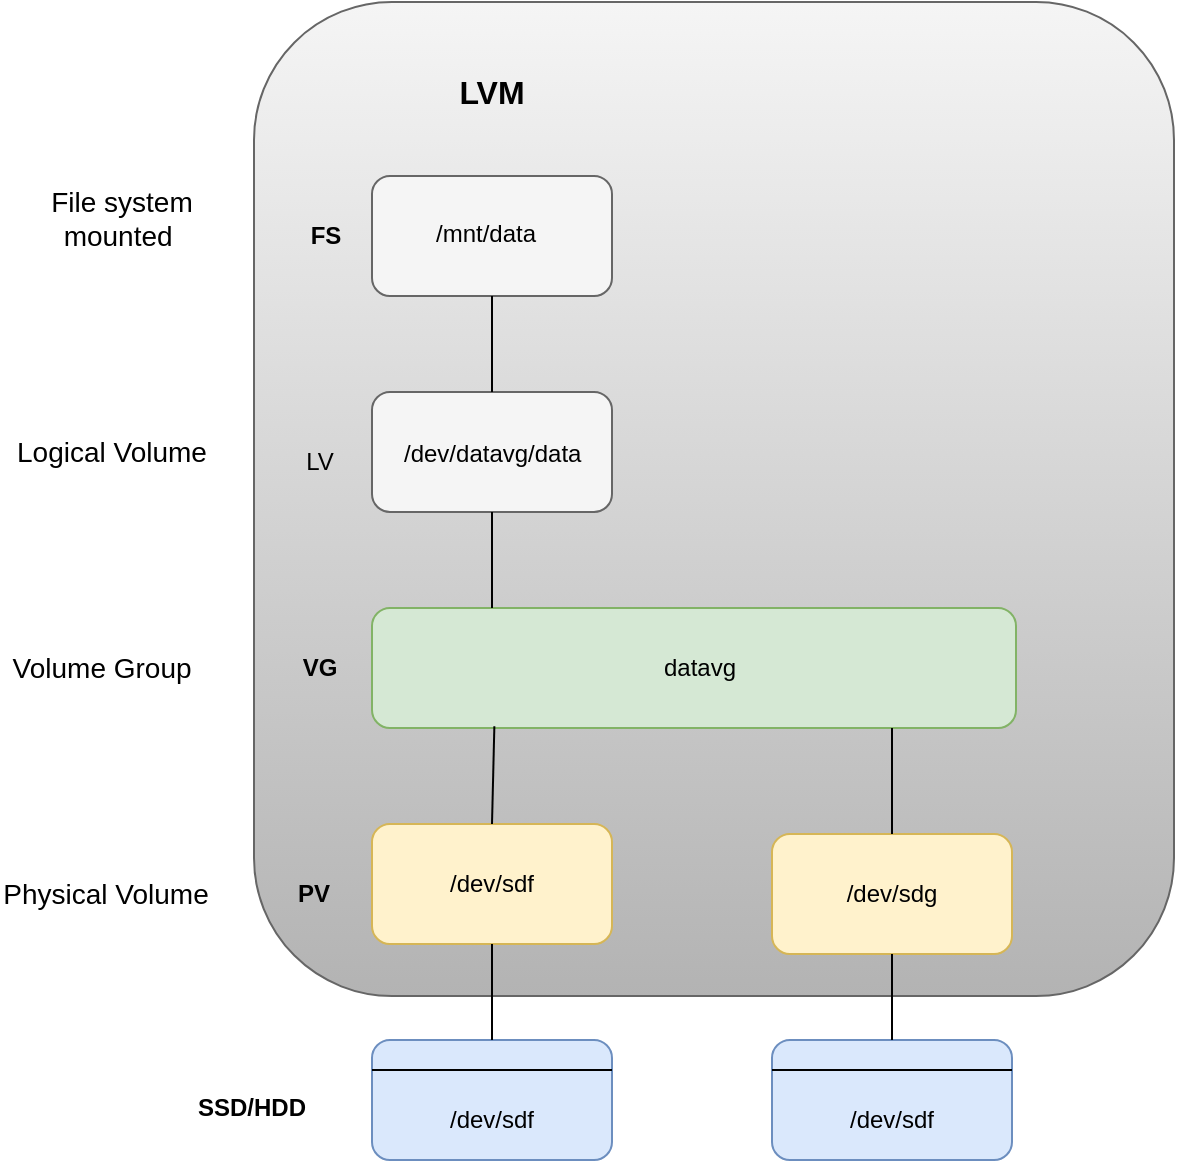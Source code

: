 <mxfile version="26.2.14">
  <diagram name="LVM" id="Ut6gwHITRbPvM9ZYhPMe">
    <mxGraphModel dx="828" dy="431" grid="0" gridSize="10" guides="1" tooltips="1" connect="1" arrows="1" fold="1" page="1" pageScale="1" pageWidth="2339" pageHeight="3300" math="0" shadow="0">
      <root>
        <mxCell id="0" />
        <mxCell id="1" parent="0" />
        <mxCell id="_Cuo3YtZDDsTVNnbeW_u-15" value="" style="rounded=1;whiteSpace=wrap;html=1;fillColor=#f5f5f5;gradientColor=#b3b3b3;strokeColor=#666666;" vertex="1" parent="1">
          <mxGeometry x="372" y="167" width="460" height="497" as="geometry" />
        </mxCell>
        <mxCell id="_Cuo3YtZDDsTVNnbeW_u-1" value="" style="rounded=1;whiteSpace=wrap;html=1;fillColor=#dae8fc;strokeColor=#6c8ebf;" vertex="1" parent="1">
          <mxGeometry x="431" y="686" width="120" height="60" as="geometry" />
        </mxCell>
        <mxCell id="_Cuo3YtZDDsTVNnbeW_u-2" value="" style="endArrow=none;html=1;rounded=0;exitX=0;exitY=0.25;exitDx=0;exitDy=0;entryX=1;entryY=0.25;entryDx=0;entryDy=0;" edge="1" parent="1" source="_Cuo3YtZDDsTVNnbeW_u-1" target="_Cuo3YtZDDsTVNnbeW_u-1">
          <mxGeometry width="50" height="50" relative="1" as="geometry">
            <mxPoint x="811" y="645" as="sourcePoint" />
            <mxPoint x="861" y="595" as="targetPoint" />
          </mxGeometry>
        </mxCell>
        <mxCell id="_Cuo3YtZDDsTVNnbeW_u-3" value="" style="rounded=1;whiteSpace=wrap;html=1;fillColor=#dae8fc;strokeColor=#6c8ebf;" vertex="1" parent="1">
          <mxGeometry x="631" y="686" width="120" height="60" as="geometry" />
        </mxCell>
        <mxCell id="_Cuo3YtZDDsTVNnbeW_u-4" value="" style="endArrow=none;html=1;rounded=0;exitX=0;exitY=0.25;exitDx=0;exitDy=0;entryX=1;entryY=0.25;entryDx=0;entryDy=0;" edge="1" parent="1" source="_Cuo3YtZDDsTVNnbeW_u-3" target="_Cuo3YtZDDsTVNnbeW_u-3">
          <mxGeometry width="50" height="50" relative="1" as="geometry">
            <mxPoint x="1011" y="645" as="sourcePoint" />
            <mxPoint x="1061" y="595" as="targetPoint" />
          </mxGeometry>
        </mxCell>
        <mxCell id="_Cuo3YtZDDsTVNnbeW_u-5" value="" style="rounded=1;whiteSpace=wrap;html=1;fillColor=#fff2cc;strokeColor=#d6b656;" vertex="1" parent="1">
          <mxGeometry x="431" y="578" width="120" height="60" as="geometry" />
        </mxCell>
        <mxCell id="_Cuo3YtZDDsTVNnbeW_u-6" value="" style="endArrow=none;html=1;rounded=0;exitX=0.5;exitY=0;exitDx=0;exitDy=0;entryX=0.5;entryY=1;entryDx=0;entryDy=0;" edge="1" parent="1" source="_Cuo3YtZDDsTVNnbeW_u-1" target="_Cuo3YtZDDsTVNnbeW_u-5">
          <mxGeometry width="50" height="50" relative="1" as="geometry">
            <mxPoint x="811" y="645" as="sourcePoint" />
            <mxPoint x="861" y="595" as="targetPoint" />
          </mxGeometry>
        </mxCell>
        <mxCell id="_Cuo3YtZDDsTVNnbeW_u-7" value="" style="rounded=1;whiteSpace=wrap;html=1;fillColor=#d5e8d4;strokeColor=#82b366;" vertex="1" parent="1">
          <mxGeometry x="431" y="470" width="322" height="60" as="geometry" />
        </mxCell>
        <mxCell id="_Cuo3YtZDDsTVNnbeW_u-8" value="" style="endArrow=none;html=1;rounded=0;exitX=0.5;exitY=0;exitDx=0;exitDy=0;entryX=0.19;entryY=0.986;entryDx=0;entryDy=0;entryPerimeter=0;" edge="1" parent="1" target="_Cuo3YtZDDsTVNnbeW_u-7">
          <mxGeometry width="50" height="50" relative="1" as="geometry">
            <mxPoint x="491" y="578" as="sourcePoint" />
            <mxPoint x="490" y="545" as="targetPoint" />
          </mxGeometry>
        </mxCell>
        <mxCell id="_Cuo3YtZDDsTVNnbeW_u-9" value="" style="rounded=1;whiteSpace=wrap;html=1;fillColor=#f5f5f5;fontColor=#333333;strokeColor=#666666;" vertex="1" parent="1">
          <mxGeometry x="431" y="362" width="120" height="60" as="geometry" />
        </mxCell>
        <mxCell id="_Cuo3YtZDDsTVNnbeW_u-10" value="" style="endArrow=none;html=1;rounded=0;exitX=0.5;exitY=0;exitDx=0;exitDy=0;entryX=0.5;entryY=1;entryDx=0;entryDy=0;" edge="1" parent="1" target="_Cuo3YtZDDsTVNnbeW_u-9">
          <mxGeometry width="50" height="50" relative="1" as="geometry">
            <mxPoint x="491" y="470" as="sourcePoint" />
            <mxPoint x="861" y="379" as="targetPoint" />
          </mxGeometry>
        </mxCell>
        <mxCell id="_Cuo3YtZDDsTVNnbeW_u-11" value="/dev/sdf" style="text;html=1;align=center;verticalAlign=middle;whiteSpace=wrap;rounded=0;" vertex="1" parent="1">
          <mxGeometry x="461" y="711" width="60" height="30" as="geometry" />
        </mxCell>
        <mxCell id="_Cuo3YtZDDsTVNnbeW_u-12" value="/dev/sdf" style="text;html=1;align=center;verticalAlign=middle;whiteSpace=wrap;rounded=0;" vertex="1" parent="1">
          <mxGeometry x="461" y="593" width="60" height="30" as="geometry" />
        </mxCell>
        <mxCell id="_Cuo3YtZDDsTVNnbeW_u-13" value="" style="rounded=1;whiteSpace=wrap;html=1;fillColor=#f5f5f5;fontColor=#333333;strokeColor=#666666;" vertex="1" parent="1">
          <mxGeometry x="431" y="254" width="120" height="60" as="geometry" />
        </mxCell>
        <mxCell id="_Cuo3YtZDDsTVNnbeW_u-14" value="" style="endArrow=none;html=1;rounded=0;exitX=0.5;exitY=0;exitDx=0;exitDy=0;entryX=0.5;entryY=1;entryDx=0;entryDy=0;" edge="1" parent="1" target="_Cuo3YtZDDsTVNnbeW_u-13">
          <mxGeometry width="50" height="50" relative="1" as="geometry">
            <mxPoint x="491" y="362" as="sourcePoint" />
            <mxPoint x="861" y="271" as="targetPoint" />
          </mxGeometry>
        </mxCell>
        <mxCell id="_Cuo3YtZDDsTVNnbeW_u-19" value="&lt;b&gt;SSD/HDD&lt;/b&gt;" style="text;html=1;align=center;verticalAlign=middle;whiteSpace=wrap;rounded=0;" vertex="1" parent="1">
          <mxGeometry x="341" y="705" width="60" height="30" as="geometry" />
        </mxCell>
        <mxCell id="_Cuo3YtZDDsTVNnbeW_u-20" value="&lt;b&gt;PV&lt;/b&gt;" style="text;html=1;align=center;verticalAlign=middle;whiteSpace=wrap;rounded=0;" vertex="1" parent="1">
          <mxGeometry x="372" y="598" width="60" height="30" as="geometry" />
        </mxCell>
        <mxCell id="_Cuo3YtZDDsTVNnbeW_u-21" value="&lt;b&gt;VG&lt;/b&gt;" style="text;html=1;align=center;verticalAlign=middle;whiteSpace=wrap;rounded=0;" vertex="1" parent="1">
          <mxGeometry x="375" y="485" width="60" height="30" as="geometry" />
        </mxCell>
        <mxCell id="_Cuo3YtZDDsTVNnbeW_u-22" value="LV" style="text;html=1;align=center;verticalAlign=middle;whiteSpace=wrap;rounded=0;" vertex="1" parent="1">
          <mxGeometry x="375" y="382" width="60" height="30" as="geometry" />
        </mxCell>
        <mxCell id="_Cuo3YtZDDsTVNnbeW_u-23" value="&lt;b&gt;FS&lt;/b&gt;" style="text;html=1;align=center;verticalAlign=middle;whiteSpace=wrap;rounded=0;" vertex="1" parent="1">
          <mxGeometry x="378" y="269" width="60" height="30" as="geometry" />
        </mxCell>
        <mxCell id="_Cuo3YtZDDsTVNnbeW_u-24" value="&lt;font style=&quot;font-size: 16px;&quot;&gt;&lt;b&gt;LVM&lt;/b&gt;&lt;/font&gt;" style="text;html=1;align=center;verticalAlign=middle;whiteSpace=wrap;rounded=0;" vertex="1" parent="1">
          <mxGeometry x="461" y="197" width="60" height="30" as="geometry" />
        </mxCell>
        <mxCell id="_Cuo3YtZDDsTVNnbeW_u-25" value="datavg" style="text;html=1;align=center;verticalAlign=middle;whiteSpace=wrap;rounded=0;" vertex="1" parent="1">
          <mxGeometry x="565" y="485" width="60" height="30" as="geometry" />
        </mxCell>
        <mxCell id="_Cuo3YtZDDsTVNnbeW_u-26" value="/dev/datavg/data" style="text;whiteSpace=wrap;html=1;" vertex="1" parent="1">
          <mxGeometry x="445" y="379" width="64" height="36" as="geometry" />
        </mxCell>
        <mxCell id="_Cuo3YtZDDsTVNnbeW_u-27" value="/mnt/data" style="text;whiteSpace=wrap;html=1;" vertex="1" parent="1">
          <mxGeometry x="461" y="269" width="64" height="36" as="geometry" />
        </mxCell>
        <mxCell id="_Cuo3YtZDDsTVNnbeW_u-28" value="&lt;font style=&quot;font-size: 14px;&quot;&gt;Physical Volume&lt;/font&gt;" style="text;html=1;align=center;verticalAlign=middle;whiteSpace=wrap;rounded=0;" vertex="1" parent="1">
          <mxGeometry x="245" y="598" width="106" height="30" as="geometry" />
        </mxCell>
        <mxCell id="_Cuo3YtZDDsTVNnbeW_u-29" value="&lt;font style=&quot;font-size: 14px;&quot;&gt;Volume Group&amp;nbsp;&lt;/font&gt;" style="text;html=1;align=center;verticalAlign=middle;whiteSpace=wrap;rounded=0;" vertex="1" parent="1">
          <mxGeometry x="245" y="485" width="106" height="30" as="geometry" />
        </mxCell>
        <mxCell id="_Cuo3YtZDDsTVNnbeW_u-30" value="&lt;font style=&quot;font-size: 14px;&quot;&gt;&amp;nbsp;Logical Volume&amp;nbsp;&lt;/font&gt;" style="text;html=1;align=center;verticalAlign=middle;whiteSpace=wrap;rounded=0;" vertex="1" parent="1">
          <mxGeometry x="248" y="377" width="106" height="30" as="geometry" />
        </mxCell>
        <mxCell id="_Cuo3YtZDDsTVNnbeW_u-31" value="&lt;span style=&quot;font-size: 14px;&quot;&gt;File system mounted&amp;nbsp;&lt;/span&gt;" style="text;html=1;align=center;verticalAlign=middle;whiteSpace=wrap;rounded=0;" vertex="1" parent="1">
          <mxGeometry x="253" y="260" width="106" height="30" as="geometry" />
        </mxCell>
        <mxCell id="_Cuo3YtZDDsTVNnbeW_u-36" value="" style="rounded=1;whiteSpace=wrap;html=1;fillColor=#fff2cc;strokeColor=#d6b656;" vertex="1" parent="1">
          <mxGeometry x="631" y="583" width="120" height="60" as="geometry" />
        </mxCell>
        <mxCell id="_Cuo3YtZDDsTVNnbeW_u-37" value="/dev/sdf" style="text;html=1;align=center;verticalAlign=middle;whiteSpace=wrap;rounded=0;" vertex="1" parent="1">
          <mxGeometry x="661" y="711" width="60" height="30" as="geometry" />
        </mxCell>
        <mxCell id="_Cuo3YtZDDsTVNnbeW_u-38" value="/dev/sdg" style="text;html=1;align=center;verticalAlign=middle;whiteSpace=wrap;rounded=0;" vertex="1" parent="1">
          <mxGeometry x="661" y="598" width="60" height="30" as="geometry" />
        </mxCell>
        <mxCell id="_Cuo3YtZDDsTVNnbeW_u-40" value="" style="endArrow=none;html=1;rounded=0;entryX=0.5;entryY=1;entryDx=0;entryDy=0;exitX=0.5;exitY=0;exitDx=0;exitDy=0;" edge="1" parent="1" source="_Cuo3YtZDDsTVNnbeW_u-3" target="_Cuo3YtZDDsTVNnbeW_u-36">
          <mxGeometry width="50" height="50" relative="1" as="geometry">
            <mxPoint x="735" y="574" as="sourcePoint" />
            <mxPoint x="785" y="524" as="targetPoint" />
          </mxGeometry>
        </mxCell>
        <mxCell id="_Cuo3YtZDDsTVNnbeW_u-41" value="" style="endArrow=none;html=1;rounded=0;exitX=0.5;exitY=0;exitDx=0;exitDy=0;" edge="1" parent="1" source="_Cuo3YtZDDsTVNnbeW_u-36">
          <mxGeometry width="50" height="50" relative="1" as="geometry">
            <mxPoint x="706" y="564" as="sourcePoint" />
            <mxPoint x="691" y="530" as="targetPoint" />
          </mxGeometry>
        </mxCell>
      </root>
    </mxGraphModel>
  </diagram>
</mxfile>
